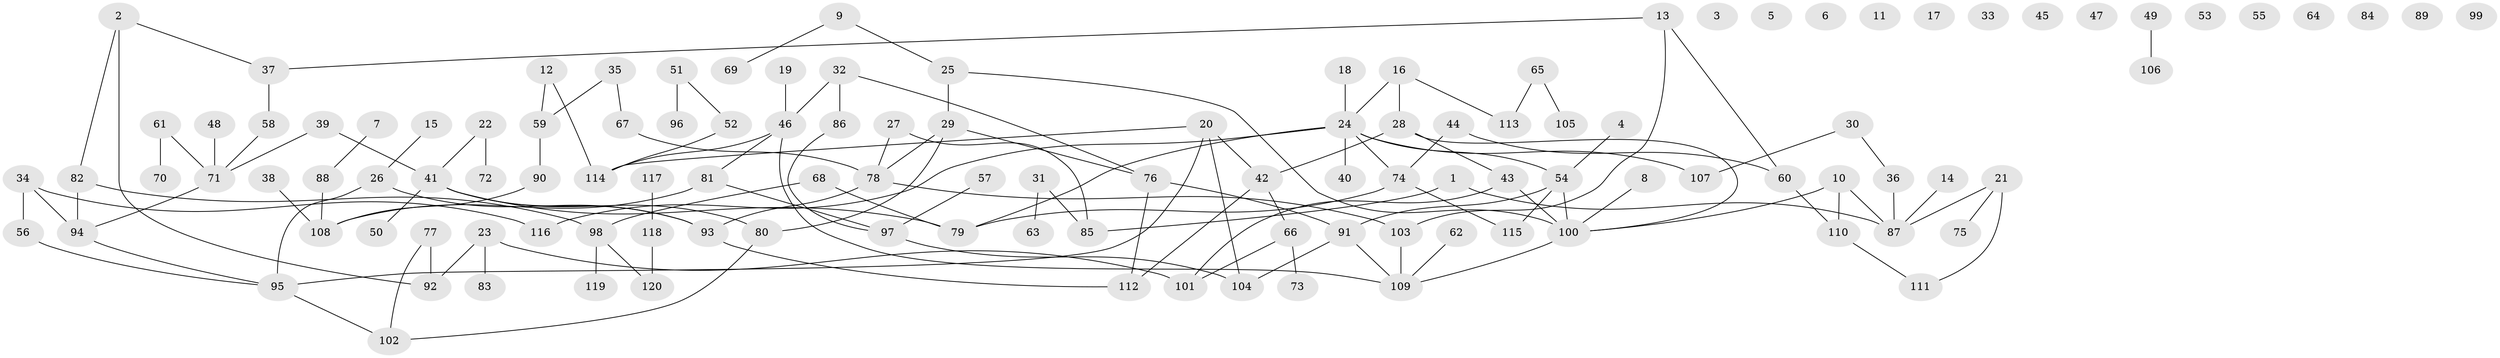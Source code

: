 // coarse degree distribution, {5: 0.09876543209876543, 3: 0.20987654320987653, 0: 0.18518518518518517, 4: 0.08641975308641975, 1: 0.2345679012345679, 6: 0.024691358024691357, 9: 0.012345679012345678, 8: 0.012345679012345678, 7: 0.012345679012345678, 2: 0.12345679012345678}
// Generated by graph-tools (version 1.1) at 2025/23/03/03/25 07:23:27]
// undirected, 120 vertices, 138 edges
graph export_dot {
graph [start="1"]
  node [color=gray90,style=filled];
  1;
  2;
  3;
  4;
  5;
  6;
  7;
  8;
  9;
  10;
  11;
  12;
  13;
  14;
  15;
  16;
  17;
  18;
  19;
  20;
  21;
  22;
  23;
  24;
  25;
  26;
  27;
  28;
  29;
  30;
  31;
  32;
  33;
  34;
  35;
  36;
  37;
  38;
  39;
  40;
  41;
  42;
  43;
  44;
  45;
  46;
  47;
  48;
  49;
  50;
  51;
  52;
  53;
  54;
  55;
  56;
  57;
  58;
  59;
  60;
  61;
  62;
  63;
  64;
  65;
  66;
  67;
  68;
  69;
  70;
  71;
  72;
  73;
  74;
  75;
  76;
  77;
  78;
  79;
  80;
  81;
  82;
  83;
  84;
  85;
  86;
  87;
  88;
  89;
  90;
  91;
  92;
  93;
  94;
  95;
  96;
  97;
  98;
  99;
  100;
  101;
  102;
  103;
  104;
  105;
  106;
  107;
  108;
  109;
  110;
  111;
  112;
  113;
  114;
  115;
  116;
  117;
  118;
  119;
  120;
  1 -- 85;
  1 -- 87;
  2 -- 37;
  2 -- 82;
  2 -- 92;
  4 -- 54;
  7 -- 88;
  8 -- 100;
  9 -- 25;
  9 -- 69;
  10 -- 87;
  10 -- 100;
  10 -- 110;
  12 -- 59;
  12 -- 114;
  13 -- 37;
  13 -- 60;
  13 -- 103;
  14 -- 87;
  15 -- 26;
  16 -- 24;
  16 -- 28;
  16 -- 113;
  18 -- 24;
  19 -- 46;
  20 -- 42;
  20 -- 95;
  20 -- 104;
  20 -- 114;
  21 -- 75;
  21 -- 87;
  21 -- 111;
  22 -- 41;
  22 -- 72;
  23 -- 83;
  23 -- 92;
  23 -- 101;
  24 -- 40;
  24 -- 54;
  24 -- 74;
  24 -- 79;
  24 -- 107;
  24 -- 116;
  25 -- 29;
  25 -- 100;
  26 -- 93;
  26 -- 95;
  27 -- 78;
  27 -- 85;
  28 -- 42;
  28 -- 43;
  28 -- 100;
  29 -- 76;
  29 -- 78;
  29 -- 80;
  30 -- 36;
  30 -- 107;
  31 -- 63;
  31 -- 85;
  32 -- 46;
  32 -- 76;
  32 -- 86;
  34 -- 56;
  34 -- 94;
  34 -- 116;
  35 -- 59;
  35 -- 67;
  36 -- 87;
  37 -- 58;
  38 -- 108;
  39 -- 41;
  39 -- 71;
  41 -- 50;
  41 -- 79;
  41 -- 80;
  41 -- 93;
  42 -- 66;
  42 -- 112;
  43 -- 100;
  43 -- 101;
  44 -- 60;
  44 -- 74;
  46 -- 81;
  46 -- 109;
  46 -- 114;
  48 -- 71;
  49 -- 106;
  51 -- 52;
  51 -- 96;
  52 -- 114;
  54 -- 91;
  54 -- 100;
  54 -- 115;
  56 -- 95;
  57 -- 97;
  58 -- 71;
  59 -- 90;
  60 -- 110;
  61 -- 70;
  61 -- 71;
  62 -- 109;
  65 -- 105;
  65 -- 113;
  66 -- 73;
  66 -- 101;
  67 -- 78;
  68 -- 79;
  68 -- 98;
  71 -- 94;
  74 -- 79;
  74 -- 115;
  76 -- 91;
  76 -- 112;
  77 -- 92;
  77 -- 102;
  78 -- 93;
  78 -- 103;
  80 -- 102;
  81 -- 97;
  81 -- 108;
  82 -- 94;
  82 -- 98;
  86 -- 97;
  88 -- 108;
  90 -- 108;
  91 -- 104;
  91 -- 109;
  93 -- 112;
  94 -- 95;
  95 -- 102;
  97 -- 104;
  98 -- 119;
  98 -- 120;
  100 -- 109;
  103 -- 109;
  110 -- 111;
  117 -- 118;
  118 -- 120;
}
